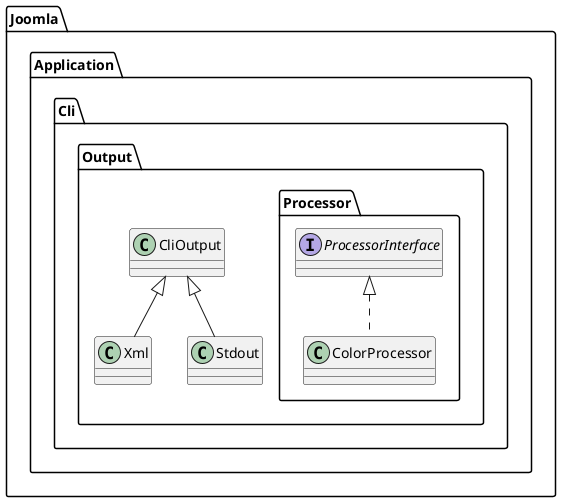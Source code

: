 @startuml
interface Joomla.Application.Cli.Output.Processor.ProcessorInterface

class Joomla.Application.Cli.Output.Processor.ColorProcessor
Joomla.Application.Cli.Output.Processor.ProcessorInterface <|.. Joomla.Application.Cli.Output.Processor.ColorProcessor
class Joomla.Application.Cli.Output.Xml
Joomla.Application.Cli.Output.CliOutput <|-- Joomla.Application.Cli.Output.Xml
class Joomla.Application.Cli.Output.Stdout
Joomla.Application.Cli.Output.CliOutput <|-- Joomla.Application.Cli.Output.Stdout
@enduml
